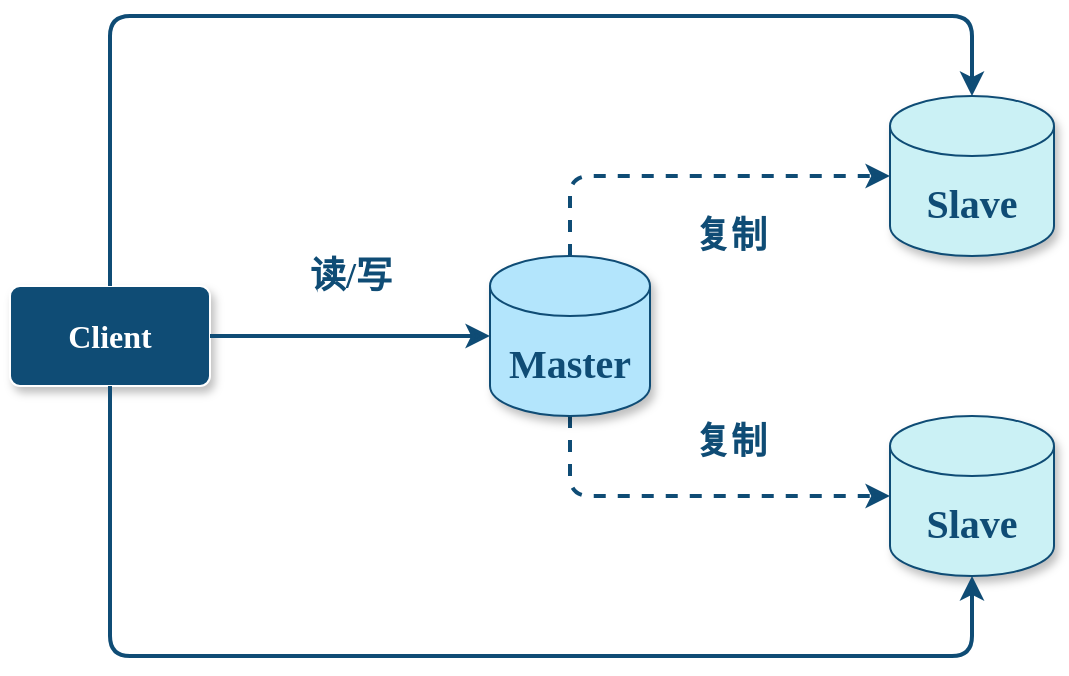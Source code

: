 <mxfile compressed="true" version="22.0.3" type="device"><diagram name="复制" id="GIgBJ4qvVjQY_JAWYEtY"><mxGraphModel dx="607" dy="271" grid="1" gridSize="10" guides="1" tooltips="1" connect="1" arrows="1" fold="1" page="1" pageScale="1" pageWidth="827" pageHeight="583" math="0" shadow="0"><root><mxCell id="-iEF6rp7TZyjN1nwtVE3-0"/><mxCell id="-iEF6rp7TZyjN1nwtVE3-1" parent="-iEF6rp7TZyjN1nwtVE3-0"/><mxCell id="jq3tLLCrj29nSoZPb_oo-0" style="edgeStyle=orthogonalEdgeStyle;rounded=1;orthogonalLoop=1;jettySize=auto;html=1;fontFamily=ZCOOL QingKe HuangYou;fontSource=https%3A%2F%2Ffonts.googleapis.com%2Fcss%3Ffamily%3DZCOOL%2BQingKe%2BHuangYou;fontSize=18;fontColor=#FFFFFF;strokeColor=#0F4C75;exitX=0.5;exitY=1;exitDx=0;exitDy=0;exitPerimeter=0;strokeWidth=2;dashed=1;entryX=0;entryY=0.5;entryDx=0;entryDy=0;entryPerimeter=0;" edge="1" parent="-iEF6rp7TZyjN1nwtVE3-1" source="-iEF6rp7TZyjN1nwtVE3-2" target="-iEF6rp7TZyjN1nwtVE3-3"><mxGeometry relative="1" as="geometry"/></mxCell><mxCell id="jq3tLLCrj29nSoZPb_oo-1" style="edgeStyle=orthogonalEdgeStyle;rounded=1;orthogonalLoop=1;jettySize=auto;html=1;fontFamily=ZCOOL QingKe HuangYou;fontSource=https%3A%2F%2Ffonts.googleapis.com%2Fcss%3Ffamily%3DZCOOL%2BQingKe%2BHuangYou;fontSize=18;fontColor=#FFFFFF;strokeColor=#0F4C75;strokeWidth=2;dashed=1;exitX=0.5;exitY=0;exitDx=0;exitDy=0;exitPerimeter=0;entryX=0;entryY=0.5;entryDx=0;entryDy=0;entryPerimeter=0;" edge="1" parent="-iEF6rp7TZyjN1nwtVE3-1" source="-iEF6rp7TZyjN1nwtVE3-2" target="gZ8O5hUo32f8c0LkIRGC-0"><mxGeometry relative="1" as="geometry"/></mxCell><mxCell id="-iEF6rp7TZyjN1nwtVE3-2" value="&lt;b&gt;Master&lt;/b&gt;" style="shape=cylinder3;whiteSpace=wrap;html=1;boundedLbl=1;backgroundOutline=1;size=15;rounded=1;shadow=1;align=center;verticalAlign=middle;fontFamily=Tahoma;fontSize=20;fontColor=#0F4C75;fillColor=#B3E5FC;strokeColor=#0F4C75;" vertex="1" parent="-iEF6rp7TZyjN1nwtVE3-1"><mxGeometry x="1220" y="835" width="80" height="80" as="geometry"/></mxCell><mxCell id="-iEF6rp7TZyjN1nwtVE3-3" value="&lt;b style=&quot;border-color: var(--border-color);&quot;&gt;Slave&lt;/b&gt;" style="shape=cylinder3;whiteSpace=wrap;html=1;boundedLbl=1;backgroundOutline=1;size=15;rounded=1;shadow=1;align=center;verticalAlign=middle;spacing=20;fontFamily=Tahoma;fontSize=20;fontColor=#0F4C75;fillColor=#CBF1F5;strokeColor=#0F4C75;" vertex="1" parent="-iEF6rp7TZyjN1nwtVE3-1"><mxGeometry x="1420" y="915" width="82" height="80" as="geometry"/></mxCell><mxCell id="gZ8O5hUo32f8c0LkIRGC-0" value="&lt;b&gt;Slave&lt;/b&gt;" style="shape=cylinder3;whiteSpace=wrap;html=1;boundedLbl=1;backgroundOutline=1;size=15;rounded=1;shadow=1;align=center;verticalAlign=middle;spacing=20;fontFamily=Tahoma;fontSize=20;fontColor=#0F4C75;fillColor=#CBF1F5;strokeColor=#0F4C75;" vertex="1" parent="-iEF6rp7TZyjN1nwtVE3-1"><mxGeometry x="1420" y="755" width="82" height="80" as="geometry"/></mxCell><mxCell id="iqV1m-WL4mP8j-VO6HI--0" value="复制" style="text;html=1;align=center;verticalAlign=middle;resizable=0;points=[];autosize=1;strokeColor=none;fillColor=none;fontSize=18;fontFamily=Tahoma;fontColor=#0F4C75;fontStyle=1" vertex="1" parent="-iEF6rp7TZyjN1nwtVE3-1"><mxGeometry x="1310" y="805" width="60" height="40" as="geometry"/></mxCell><mxCell id="iqV1m-WL4mP8j-VO6HI--1" value="复制" style="text;html=1;align=center;verticalAlign=middle;resizable=0;points=[];autosize=1;strokeColor=none;fillColor=none;fontSize=18;fontFamily=Tahoma;fontColor=#0F4C75;fontStyle=1" vertex="1" parent="-iEF6rp7TZyjN1nwtVE3-1"><mxGeometry x="1310" y="908" width="60" height="40" as="geometry"/></mxCell><mxCell id="38_uOD5sgR5yIqAz_sfF-4" value="&lt;b&gt;Client&lt;/b&gt;" style="rounded=1;arcSize=10;whiteSpace=wrap;html=1;align=center;fontColor=#FFFFFF;strokeColor=#FFFFFF;fillColor=#0F4C75;shadow=1;fontFamily=ZCOOL QingKe HuangYou;fontSize=16;container=0;fontSource=https%3A%2F%2Ffonts.googleapis.com%2Fcss%3Ffamily%3DZCOOL%2BQingKe%2BHuangYou;verticalAlign=middle;fontStyle=0" vertex="1" parent="-iEF6rp7TZyjN1nwtVE3-1"><mxGeometry x="980" y="850" width="100" height="50" as="geometry"/></mxCell><mxCell id="38_uOD5sgR5yIqAz_sfF-6" style="edgeStyle=orthogonalEdgeStyle;shape=connector;rounded=0;orthogonalLoop=1;jettySize=auto;html=1;entryX=0;entryY=0.5;entryDx=0;entryDy=0;entryPerimeter=0;labelBackgroundColor=default;strokeColor=#0F4C75;strokeWidth=2;align=center;verticalAlign=middle;fontFamily=ZCOOL QingKe HuangYou;fontSource=https%3A%2F%2Ffonts.googleapis.com%2Fcss%3Ffamily%3DZCOOL%2BQingKe%2BHuangYou;fontSize=18;fontColor=#FFFFFF;endArrow=classic;" edge="1" parent="-iEF6rp7TZyjN1nwtVE3-1" source="38_uOD5sgR5yIqAz_sfF-4" target="-iEF6rp7TZyjN1nwtVE3-2"><mxGeometry relative="1" as="geometry"/></mxCell><mxCell id="38_uOD5sgR5yIqAz_sfF-8" value="&lt;b&gt;读/写&lt;/b&gt;" style="text;html=1;align=center;verticalAlign=middle;resizable=0;points=[];autosize=1;strokeColor=none;fillColor=none;fontSize=18;fontFamily=Tahoma;fontColor=#0F4C75;" vertex="1" parent="-iEF6rp7TZyjN1nwtVE3-1"><mxGeometry x="1115" y="825" width="70" height="40" as="geometry"/></mxCell><mxCell id="38_uOD5sgR5yIqAz_sfF-9" style="edgeStyle=orthogonalEdgeStyle;shape=connector;rounded=1;orthogonalLoop=1;jettySize=auto;html=1;entryX=0.5;entryY=1;entryDx=0;entryDy=0;entryPerimeter=0;labelBackgroundColor=default;strokeColor=#0F4C75;strokeWidth=2;align=center;verticalAlign=middle;fontFamily=Tahoma;fontSource=https%3A%2F%2Ffonts.googleapis.com%2Fcss%3Ffamily%3DZCOOL%2BQingKe%2BHuangYou;fontSize=18;fontColor=#0F4C75;endArrow=classic;exitX=0.5;exitY=1;exitDx=0;exitDy=0;" edge="1" parent="-iEF6rp7TZyjN1nwtVE3-1" source="38_uOD5sgR5yIqAz_sfF-4" target="-iEF6rp7TZyjN1nwtVE3-3"><mxGeometry relative="1" as="geometry"><Array as="points"><mxPoint x="1030" y="1035"/><mxPoint x="1461" y="1035"/></Array></mxGeometry></mxCell><mxCell id="38_uOD5sgR5yIqAz_sfF-10" style="edgeStyle=orthogonalEdgeStyle;shape=connector;rounded=1;orthogonalLoop=1;jettySize=auto;html=1;entryX=0.5;entryY=0;entryDx=0;entryDy=0;entryPerimeter=0;labelBackgroundColor=default;strokeColor=#0F4C75;strokeWidth=2;align=center;verticalAlign=middle;fontFamily=Tahoma;fontSource=https%3A%2F%2Ffonts.googleapis.com%2Fcss%3Ffamily%3DZCOOL%2BQingKe%2BHuangYou;fontSize=18;fontColor=#0F4C75;endArrow=classic;exitX=0.5;exitY=0;exitDx=0;exitDy=0;" edge="1" parent="-iEF6rp7TZyjN1nwtVE3-1" source="38_uOD5sgR5yIqAz_sfF-4" target="gZ8O5hUo32f8c0LkIRGC-0"><mxGeometry relative="1" as="geometry"><Array as="points"><mxPoint x="1030" y="715"/><mxPoint x="1461" y="715"/></Array></mxGeometry></mxCell></root></mxGraphModel></diagram></mxfile>